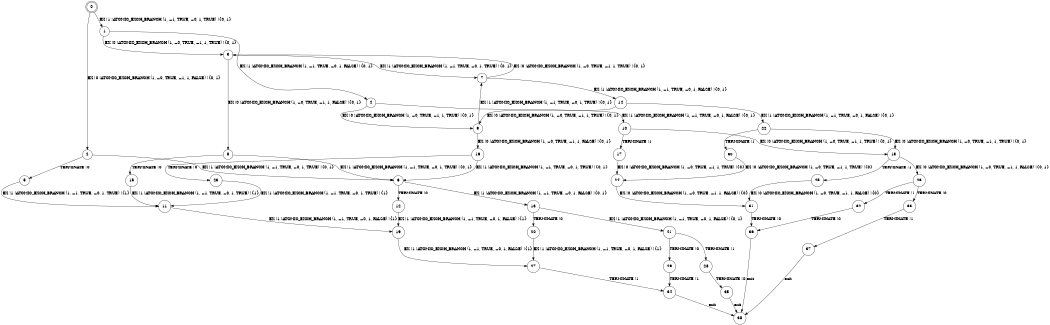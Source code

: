 digraph BCG {
size = "7, 10.5";
center = TRUE;
node [shape = circle];
0 [peripheries = 2];
0 -> 1 [label = "EX !1 !ATOMIC_EXCH_BRANCH (1, +1, TRUE, +0, 1, TRUE) !{0, 1}"];
0 -> 2 [label = "EX !0 !ATOMIC_EXCH_BRANCH (1, +0, TRUE, +1, 1, FALSE) !{0, 1}"];
1 -> 3 [label = "EX !0 !ATOMIC_EXCH_BRANCH (1, +0, TRUE, +1, 1, TRUE) !{0, 1}"];
1 -> 4 [label = "EX !1 !ATOMIC_EXCH_BRANCH (1, +1, TRUE, +0, 1, FALSE) !{0, 1}"];
2 -> 5 [label = "TERMINATE !0"];
2 -> 6 [label = "EX !1 !ATOMIC_EXCH_BRANCH (1, +1, TRUE, +0, 1, TRUE) !{0, 1}"];
3 -> 7 [label = "EX !1 !ATOMIC_EXCH_BRANCH (1, +1, TRUE, +0, 1, TRUE) !{0, 1}"];
3 -> 8 [label = "EX !0 !ATOMIC_EXCH_BRANCH (1, +0, TRUE, +1, 1, FALSE) !{0, 1}"];
4 -> 9 [label = "EX !0 !ATOMIC_EXCH_BRANCH (1, +0, TRUE, +1, 1, TRUE) !{0, 1}"];
4 -> 10 [label = "EX !1 !ATOMIC_EXCH_BRANCH (1, +1, TRUE, +0, 1, FALSE) !{0, 1}"];
5 -> 11 [label = "EX !1 !ATOMIC_EXCH_BRANCH (1, +1, TRUE, +0, 1, TRUE) !{1}"];
6 -> 12 [label = "TERMINATE !0"];
6 -> 13 [label = "EX !1 !ATOMIC_EXCH_BRANCH (1, +1, TRUE, +0, 1, FALSE) !{0, 1}"];
7 -> 14 [label = "EX !1 !ATOMIC_EXCH_BRANCH (1, +1, TRUE, +0, 1, FALSE) !{0, 1}"];
7 -> 3 [label = "EX !0 !ATOMIC_EXCH_BRANCH (1, +0, TRUE, +1, 1, TRUE) !{0, 1}"];
8 -> 15 [label = "TERMINATE !0"];
8 -> 6 [label = "EX !1 !ATOMIC_EXCH_BRANCH (1, +1, TRUE, +0, 1, TRUE) !{0, 1}"];
9 -> 7 [label = "EX !1 !ATOMIC_EXCH_BRANCH (1, +1, TRUE, +0, 1, TRUE) !{0, 1}"];
9 -> 16 [label = "EX !0 !ATOMIC_EXCH_BRANCH (1, +0, TRUE, +1, 1, FALSE) !{0, 1}"];
10 -> 17 [label = "TERMINATE !1"];
10 -> 18 [label = "EX !0 !ATOMIC_EXCH_BRANCH (1, +0, TRUE, +1, 1, TRUE) !{0, 1}"];
11 -> 19 [label = "EX !1 !ATOMIC_EXCH_BRANCH (1, +1, TRUE, +0, 1, FALSE) !{1}"];
12 -> 19 [label = "EX !1 !ATOMIC_EXCH_BRANCH (1, +1, TRUE, +0, 1, FALSE) !{1}"];
13 -> 20 [label = "TERMINATE !0"];
13 -> 21 [label = "EX !1 !ATOMIC_EXCH_BRANCH (1, +1, TRUE, +0, 1, FALSE) !{0, 1}"];
14 -> 22 [label = "EX !1 !ATOMIC_EXCH_BRANCH (1, +1, TRUE, +0, 1, FALSE) !{0, 1}"];
14 -> 9 [label = "EX !0 !ATOMIC_EXCH_BRANCH (1, +0, TRUE, +1, 1, TRUE) !{0, 1}"];
15 -> 11 [label = "EX !1 !ATOMIC_EXCH_BRANCH (1, +1, TRUE, +0, 1, TRUE) !{1}"];
16 -> 23 [label = "TERMINATE !0"];
16 -> 6 [label = "EX !1 !ATOMIC_EXCH_BRANCH (1, +1, TRUE, +0, 1, TRUE) !{0, 1}"];
17 -> 24 [label = "EX !0 !ATOMIC_EXCH_BRANCH (1, +0, TRUE, +1, 1, TRUE) !{0}"];
18 -> 25 [label = "TERMINATE !1"];
18 -> 26 [label = "EX !0 !ATOMIC_EXCH_BRANCH (1, +0, TRUE, +1, 1, FALSE) !{0, 1}"];
19 -> 27 [label = "EX !1 !ATOMIC_EXCH_BRANCH (1, +1, TRUE, +0, 1, FALSE) !{1}"];
20 -> 27 [label = "EX !1 !ATOMIC_EXCH_BRANCH (1, +1, TRUE, +0, 1, FALSE) !{1}"];
21 -> 28 [label = "TERMINATE !1"];
21 -> 29 [label = "TERMINATE !0"];
22 -> 30 [label = "TERMINATE !1"];
22 -> 18 [label = "EX !0 !ATOMIC_EXCH_BRANCH (1, +0, TRUE, +1, 1, TRUE) !{0, 1}"];
23 -> 11 [label = "EX !1 !ATOMIC_EXCH_BRANCH (1, +1, TRUE, +0, 1, TRUE) !{1}"];
24 -> 31 [label = "EX !0 !ATOMIC_EXCH_BRANCH (1, +0, TRUE, +1, 1, FALSE) !{0}"];
25 -> 31 [label = "EX !0 !ATOMIC_EXCH_BRANCH (1, +0, TRUE, +1, 1, FALSE) !{0}"];
26 -> 32 [label = "TERMINATE !1"];
26 -> 33 [label = "TERMINATE !0"];
27 -> 34 [label = "TERMINATE !1"];
28 -> 35 [label = "TERMINATE !0"];
29 -> 34 [label = "TERMINATE !1"];
30 -> 24 [label = "EX !0 !ATOMIC_EXCH_BRANCH (1, +0, TRUE, +1, 1, TRUE) !{0}"];
31 -> 36 [label = "TERMINATE !0"];
32 -> 36 [label = "TERMINATE !0"];
33 -> 37 [label = "TERMINATE !1"];
34 -> 38 [label = "exit"];
35 -> 38 [label = "exit"];
36 -> 38 [label = "exit"];
37 -> 38 [label = "exit"];
}
